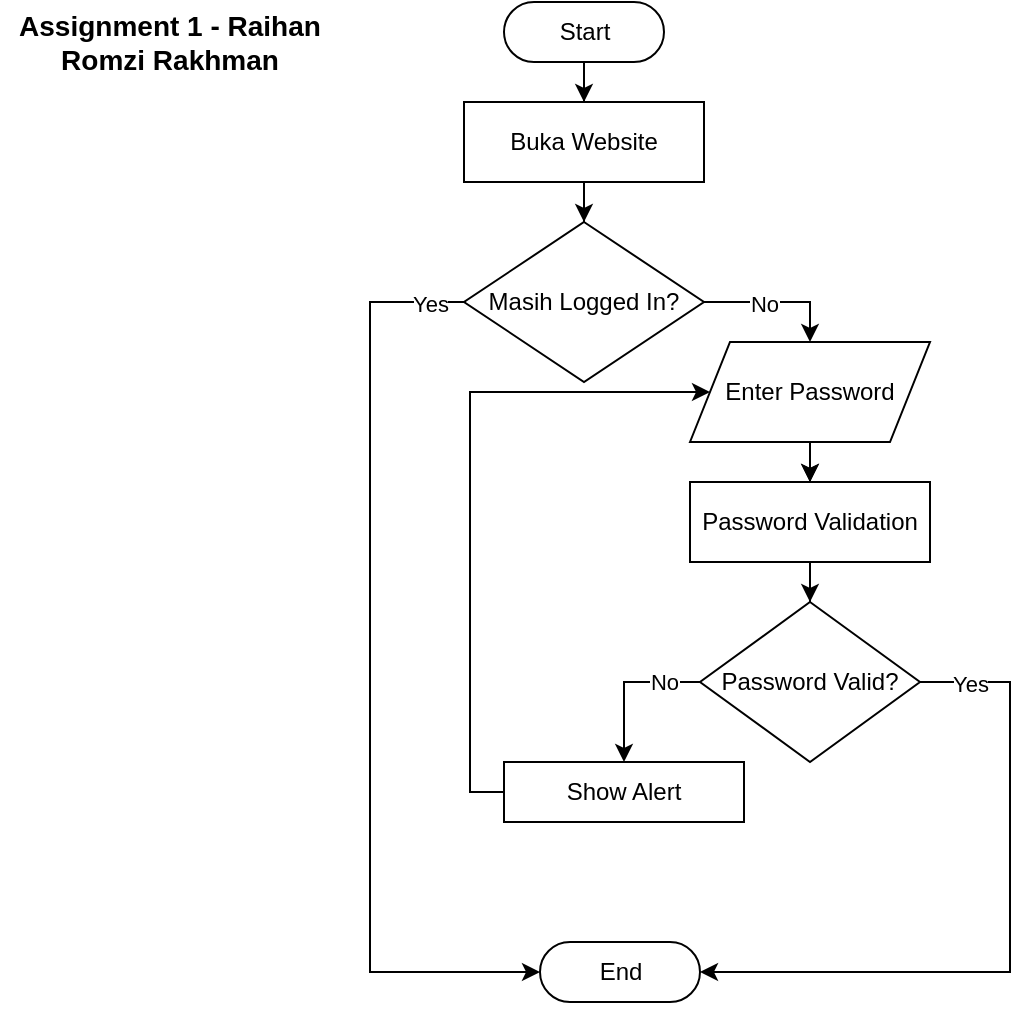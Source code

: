 <mxfile version="20.2.2" type="device"><diagram id="0FLKU0JBIGyqYmJXd94i" name="Page-1"><mxGraphModel dx="946" dy="650" grid="1" gridSize="10" guides="1" tooltips="1" connect="1" arrows="1" fold="1" page="1" pageScale="1" pageWidth="850" pageHeight="1100" math="0" shadow="0"><root><mxCell id="0"/><mxCell id="1" parent="0"/><mxCell id="pu68nlVfavIjEZC_YMAt-8" style="edgeStyle=orthogonalEdgeStyle;rounded=0;orthogonalLoop=1;jettySize=auto;html=1;" edge="1" parent="1" source="pu68nlVfavIjEZC_YMAt-1" target="pu68nlVfavIjEZC_YMAt-7"><mxGeometry relative="1" as="geometry"/></mxCell><mxCell id="pu68nlVfavIjEZC_YMAt-1" value="Start" style="html=1;dashed=0;whitespace=wrap;shape=mxgraph.dfd.start" vertex="1" parent="1"><mxGeometry x="332" y="40" width="80" height="30" as="geometry"/></mxCell><mxCell id="pu68nlVfavIjEZC_YMAt-2" value="End" style="html=1;dashed=0;whitespace=wrap;shape=mxgraph.dfd.start" vertex="1" parent="1"><mxGeometry x="350" y="510" width="80" height="30" as="geometry"/></mxCell><mxCell id="pu68nlVfavIjEZC_YMAt-10" style="edgeStyle=orthogonalEdgeStyle;rounded=0;orthogonalLoop=1;jettySize=auto;html=1;entryX=0.5;entryY=0;entryDx=0;entryDy=0;" edge="1" parent="1" source="pu68nlVfavIjEZC_YMAt-7" target="pu68nlVfavIjEZC_YMAt-9"><mxGeometry relative="1" as="geometry"/></mxCell><mxCell id="pu68nlVfavIjEZC_YMAt-7" value="Buka Website" style="rounded=0;whiteSpace=wrap;html=1;" vertex="1" parent="1"><mxGeometry x="312" y="90" width="120" height="40" as="geometry"/></mxCell><mxCell id="pu68nlVfavIjEZC_YMAt-12" style="edgeStyle=orthogonalEdgeStyle;rounded=0;orthogonalLoop=1;jettySize=auto;html=1;entryX=0;entryY=0.5;entryDx=0;entryDy=0;entryPerimeter=0;exitX=0;exitY=0.5;exitDx=0;exitDy=0;" edge="1" parent="1" source="pu68nlVfavIjEZC_YMAt-9" target="pu68nlVfavIjEZC_YMAt-2"><mxGeometry relative="1" as="geometry"><Array as="points"><mxPoint x="265" y="190"/><mxPoint x="265" y="525"/></Array></mxGeometry></mxCell><mxCell id="pu68nlVfavIjEZC_YMAt-13" value="Yes" style="edgeLabel;html=1;align=center;verticalAlign=middle;resizable=0;points=[];" vertex="1" connectable="0" parent="pu68nlVfavIjEZC_YMAt-12"><mxGeometry x="-0.168" y="-2" relative="1" as="geometry"><mxPoint x="32" y="-147" as="offset"/></mxGeometry></mxCell><mxCell id="pu68nlVfavIjEZC_YMAt-15" value="" style="edgeStyle=orthogonalEdgeStyle;rounded=0;orthogonalLoop=1;jettySize=auto;html=1;exitX=1;exitY=0.5;exitDx=0;exitDy=0;" edge="1" parent="1" source="pu68nlVfavIjEZC_YMAt-9" target="pu68nlVfavIjEZC_YMAt-14"><mxGeometry relative="1" as="geometry"><Array as="points"><mxPoint x="485" y="190"/></Array></mxGeometry></mxCell><mxCell id="pu68nlVfavIjEZC_YMAt-32" value="No" style="edgeLabel;html=1;align=center;verticalAlign=middle;resizable=0;points=[];" vertex="1" connectable="0" parent="pu68nlVfavIjEZC_YMAt-15"><mxGeometry x="-0.178" relative="1" as="geometry"><mxPoint y="1" as="offset"/></mxGeometry></mxCell><mxCell id="pu68nlVfavIjEZC_YMAt-9" value="Masih Logged In?" style="rhombus;whiteSpace=wrap;html=1;rounded=0;" vertex="1" parent="1"><mxGeometry x="312" y="150" width="120" height="80" as="geometry"/></mxCell><mxCell id="pu68nlVfavIjEZC_YMAt-19" value="" style="edgeStyle=orthogonalEdgeStyle;rounded=0;orthogonalLoop=1;jettySize=auto;html=1;" edge="1" parent="1" source="pu68nlVfavIjEZC_YMAt-14" target="pu68nlVfavIjEZC_YMAt-18"><mxGeometry relative="1" as="geometry"/></mxCell><mxCell id="pu68nlVfavIjEZC_YMAt-28" value="" style="edgeStyle=orthogonalEdgeStyle;rounded=0;orthogonalLoop=1;jettySize=auto;html=1;" edge="1" parent="1" source="pu68nlVfavIjEZC_YMAt-14" target="pu68nlVfavIjEZC_YMAt-18"><mxGeometry relative="1" as="geometry"/></mxCell><mxCell id="pu68nlVfavIjEZC_YMAt-14" value="Enter Password" style="shape=parallelogram;perimeter=parallelogramPerimeter;whiteSpace=wrap;html=1;fixedSize=1;fontFamily=Helvetica;fontSize=12;fontColor=default;align=center;strokeColor=default;fillColor=default;" vertex="1" parent="1"><mxGeometry x="425" y="210" width="120" height="50" as="geometry"/></mxCell><mxCell id="pu68nlVfavIjEZC_YMAt-22" style="edgeStyle=orthogonalEdgeStyle;rounded=0;orthogonalLoop=1;jettySize=auto;html=1;entryX=1;entryY=0.5;entryDx=0;entryDy=0;entryPerimeter=0;exitX=1;exitY=0.5;exitDx=0;exitDy=0;" edge="1" parent="1" source="pu68nlVfavIjEZC_YMAt-20" target="pu68nlVfavIjEZC_YMAt-2"><mxGeometry relative="1" as="geometry"><Array as="points"><mxPoint x="585" y="380"/><mxPoint x="585" y="525"/></Array></mxGeometry></mxCell><mxCell id="pu68nlVfavIjEZC_YMAt-23" value="Yes" style="edgeLabel;html=1;align=center;verticalAlign=middle;resizable=0;points=[];" vertex="1" connectable="0" parent="pu68nlVfavIjEZC_YMAt-22"><mxGeometry x="-0.592" y="3" relative="1" as="geometry"><mxPoint x="-23" y="-25" as="offset"/></mxGeometry></mxCell><mxCell id="pu68nlVfavIjEZC_YMAt-25" style="edgeStyle=orthogonalEdgeStyle;rounded=0;orthogonalLoop=1;jettySize=auto;html=1;exitX=0;exitY=0.5;exitDx=0;exitDy=0;" edge="1" parent="1" source="pu68nlVfavIjEZC_YMAt-20" target="pu68nlVfavIjEZC_YMAt-24"><mxGeometry relative="1" as="geometry"/></mxCell><mxCell id="pu68nlVfavIjEZC_YMAt-31" value="No" style="edgeLabel;html=1;align=center;verticalAlign=middle;resizable=0;points=[];" vertex="1" connectable="0" parent="pu68nlVfavIjEZC_YMAt-25"><mxGeometry x="0.329" y="1" relative="1" as="geometry"><mxPoint x="19" y="-14" as="offset"/></mxGeometry></mxCell><mxCell id="pu68nlVfavIjEZC_YMAt-20" value="Password Valid?" style="rhombus;whiteSpace=wrap;html=1;" vertex="1" parent="1"><mxGeometry x="430" y="340" width="110" height="80" as="geometry"/></mxCell><mxCell id="pu68nlVfavIjEZC_YMAt-33" style="edgeStyle=orthogonalEdgeStyle;rounded=0;orthogonalLoop=1;jettySize=auto;html=1;entryX=0;entryY=0.5;entryDx=0;entryDy=0;exitX=0;exitY=0.5;exitDx=0;exitDy=0;" edge="1" parent="1" source="pu68nlVfavIjEZC_YMAt-24" target="pu68nlVfavIjEZC_YMAt-14"><mxGeometry relative="1" as="geometry"><Array as="points"><mxPoint x="315" y="435"/><mxPoint x="315" y="235"/></Array></mxGeometry></mxCell><mxCell id="pu68nlVfavIjEZC_YMAt-24" value="Show Alert" style="rounded=0;whiteSpace=wrap;html=1;" vertex="1" parent="1"><mxGeometry x="332" y="420" width="120" height="30" as="geometry"/></mxCell><mxCell id="pu68nlVfavIjEZC_YMAt-30" style="edgeStyle=orthogonalEdgeStyle;rounded=0;orthogonalLoop=1;jettySize=auto;html=1;" edge="1" parent="1" source="pu68nlVfavIjEZC_YMAt-18" target="pu68nlVfavIjEZC_YMAt-20"><mxGeometry relative="1" as="geometry"/></mxCell><mxCell id="pu68nlVfavIjEZC_YMAt-18" value="Password Validation" style="whiteSpace=wrap;html=1;" vertex="1" parent="1"><mxGeometry x="425" y="280" width="120" height="40" as="geometry"/></mxCell><mxCell id="pu68nlVfavIjEZC_YMAt-29" style="edgeStyle=orthogonalEdgeStyle;rounded=0;orthogonalLoop=1;jettySize=auto;html=1;exitX=0.5;exitY=0.5;exitDx=0;exitDy=15;exitPerimeter=0;" edge="1" parent="1" source="pu68nlVfavIjEZC_YMAt-2" target="pu68nlVfavIjEZC_YMAt-2"><mxGeometry relative="1" as="geometry"/></mxCell><mxCell id="pu68nlVfavIjEZC_YMAt-34" value="&lt;b&gt;&lt;font style=&quot;font-size: 14px;&quot;&gt;Assignment 1 - Raihan Romzi Rakhman&lt;/font&gt;&lt;/b&gt;" style="text;html=1;strokeColor=none;fillColor=none;align=center;verticalAlign=middle;whiteSpace=wrap;rounded=0;" vertex="1" parent="1"><mxGeometry x="80" y="40" width="170" height="40" as="geometry"/></mxCell></root></mxGraphModel></diagram></mxfile>